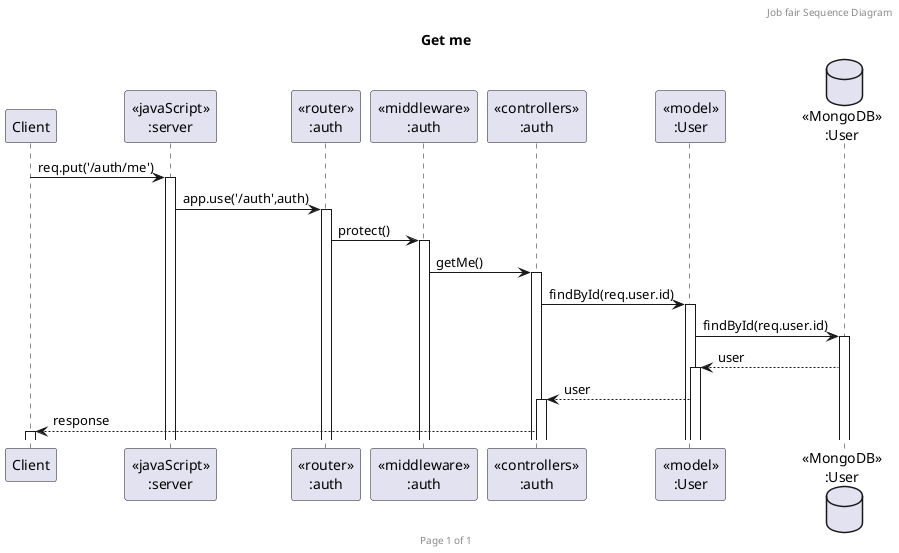 @startuml Get me

header Job fair Sequence Diagram
footer Page %page% of %lastpage%
' title "Authentication"
title Get me
participant "Client" as client
participant "<<javaScript>>\n:server" as server
participant "<<router>>\n:auth" as routerUsers
participant "<<middleware>>\n:auth" as middlewareUsers
participant "<<controllers>>\n:auth" as controllersUsers
participant "<<model>>\n:User" as modelUser
database "<<MongoDB>>\n:User" as UserDatabase

' alt Register
    ' client->server ++:req.put('/auth/register')
    ' server->routerUsers ++:app.use('/auth',auth)
    ' routerUsers->middlewareUsers ++:auth()
    ' middlewareUsers->controllersUsers ++:register()
    ' controllersUsers->modelUser ++:create(req.body)
    ' modelUser->UserDatabase ++:UserSchema
    ' UserDatabase-->modelUser --:user
    ' controllersUsers <-- modelUser --:user
    ' controllersUsers-> client --:response
' end
' alt Login
    ' client->server ++:req.put('/auth/login')
    ' server->routerUsers ++:app.use('/auth',auth)
    ' routerUsers->controllersUsers ++:login()
    ' controllersUsers->modelUser ++:findOne(req.body())
    ' modelUser->UserDatabase ++:UserSchema
    ' UserDatabase-->modelUser --:user
    ' controllersUsers <-- modelUser --:user
' end
' alt Logout
    ' client->server ++:req.put('/auth/logout')
    ' server->routerUsers ++:app.use('/auth',auth)
    ' routerUsers->middlewareUsers ++:protect()
    ' middlewareUsers->controllersUsers ++:logout()
    ' controllersUsers-> client ++:response
' end
' alt Get Me
    client->server ++:req.put('/auth/me')
    server->routerUsers ++:app.use('/auth',auth)
    routerUsers->middlewareUsers ++:protect()
    middlewareUsers->controllersUsers ++:getMe()
    controllersUsers->modelUser ++:findById(req.user.id)
    modelUser->UserDatabase ++:findById(req.user.id)
    UserDatabase-->modelUser ++:user
    modelUser-->controllersUsers ++:user
    controllersUsers-->client ++:response
' end
@enduml